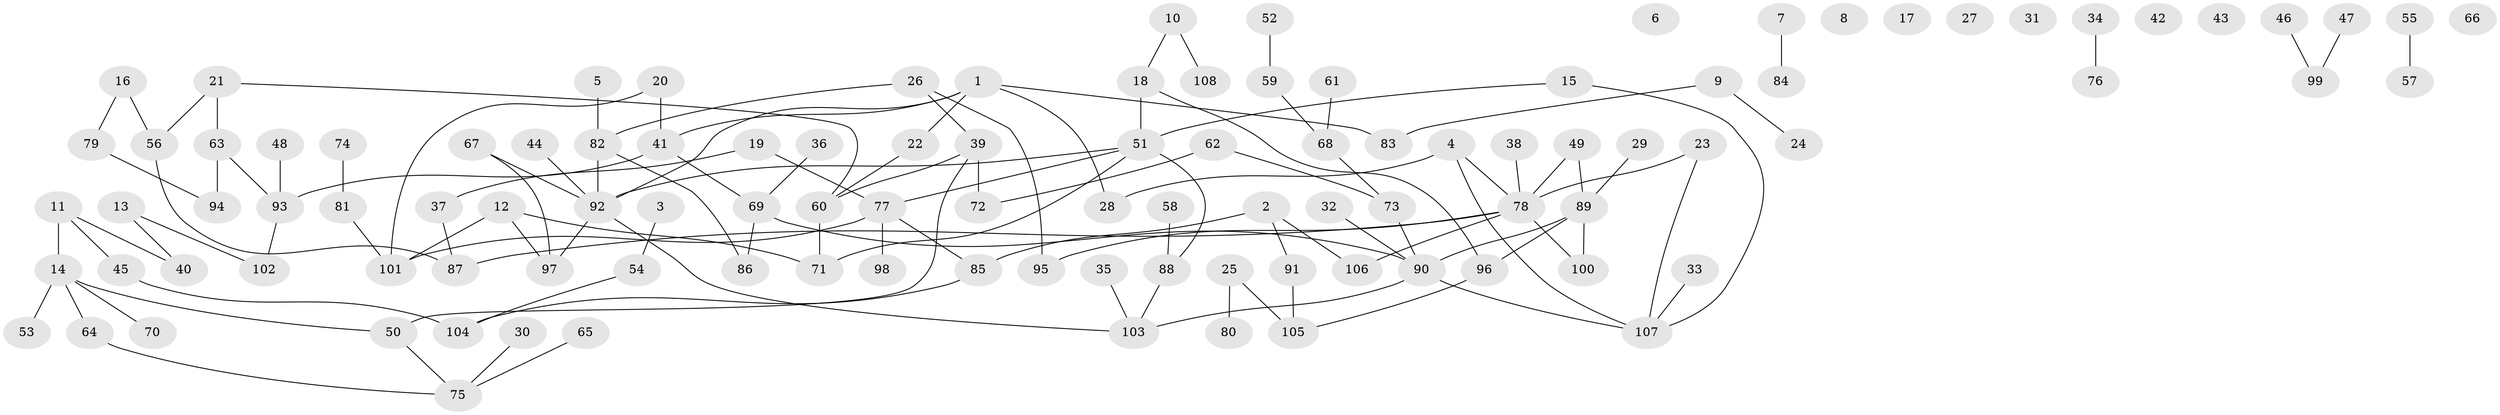 // coarse degree distribution, {5: 0.10666666666666667, 3: 0.13333333333333333, 1: 0.29333333333333333, 9: 0.013333333333333334, 0: 0.14666666666666667, 2: 0.21333333333333335, 4: 0.02666666666666667, 6: 0.04, 7: 0.013333333333333334, 8: 0.013333333333333334}
// Generated by graph-tools (version 1.1) at 2025/23/03/03/25 07:23:25]
// undirected, 108 vertices, 121 edges
graph export_dot {
graph [start="1"]
  node [color=gray90,style=filled];
  1;
  2;
  3;
  4;
  5;
  6;
  7;
  8;
  9;
  10;
  11;
  12;
  13;
  14;
  15;
  16;
  17;
  18;
  19;
  20;
  21;
  22;
  23;
  24;
  25;
  26;
  27;
  28;
  29;
  30;
  31;
  32;
  33;
  34;
  35;
  36;
  37;
  38;
  39;
  40;
  41;
  42;
  43;
  44;
  45;
  46;
  47;
  48;
  49;
  50;
  51;
  52;
  53;
  54;
  55;
  56;
  57;
  58;
  59;
  60;
  61;
  62;
  63;
  64;
  65;
  66;
  67;
  68;
  69;
  70;
  71;
  72;
  73;
  74;
  75;
  76;
  77;
  78;
  79;
  80;
  81;
  82;
  83;
  84;
  85;
  86;
  87;
  88;
  89;
  90;
  91;
  92;
  93;
  94;
  95;
  96;
  97;
  98;
  99;
  100;
  101;
  102;
  103;
  104;
  105;
  106;
  107;
  108;
  1 -- 22;
  1 -- 28;
  1 -- 41;
  1 -- 83;
  1 -- 92;
  2 -- 85;
  2 -- 91;
  2 -- 106;
  3 -- 54;
  4 -- 28;
  4 -- 78;
  4 -- 107;
  5 -- 82;
  7 -- 84;
  9 -- 24;
  9 -- 83;
  10 -- 18;
  10 -- 108;
  11 -- 14;
  11 -- 40;
  11 -- 45;
  12 -- 71;
  12 -- 97;
  12 -- 101;
  13 -- 40;
  13 -- 102;
  14 -- 50;
  14 -- 53;
  14 -- 64;
  14 -- 70;
  15 -- 51;
  15 -- 107;
  16 -- 56;
  16 -- 79;
  18 -- 51;
  18 -- 96;
  19 -- 37;
  19 -- 77;
  20 -- 41;
  20 -- 101;
  21 -- 56;
  21 -- 60;
  21 -- 63;
  22 -- 60;
  23 -- 78;
  23 -- 107;
  25 -- 80;
  25 -- 105;
  26 -- 39;
  26 -- 82;
  26 -- 95;
  29 -- 89;
  30 -- 75;
  32 -- 90;
  33 -- 107;
  34 -- 76;
  35 -- 103;
  36 -- 69;
  37 -- 87;
  38 -- 78;
  39 -- 50;
  39 -- 60;
  39 -- 72;
  41 -- 69;
  41 -- 93;
  44 -- 92;
  45 -- 104;
  46 -- 99;
  47 -- 99;
  48 -- 93;
  49 -- 78;
  49 -- 89;
  50 -- 75;
  51 -- 71;
  51 -- 77;
  51 -- 88;
  51 -- 92;
  52 -- 59;
  54 -- 104;
  55 -- 57;
  56 -- 87;
  58 -- 88;
  59 -- 68;
  60 -- 71;
  61 -- 68;
  62 -- 72;
  62 -- 73;
  63 -- 93;
  63 -- 94;
  64 -- 75;
  65 -- 75;
  67 -- 92;
  67 -- 97;
  68 -- 73;
  69 -- 86;
  69 -- 90;
  73 -- 90;
  74 -- 81;
  77 -- 85;
  77 -- 98;
  77 -- 101;
  78 -- 87;
  78 -- 95;
  78 -- 100;
  78 -- 106;
  79 -- 94;
  81 -- 101;
  82 -- 86;
  82 -- 92;
  85 -- 104;
  88 -- 103;
  89 -- 90;
  89 -- 96;
  89 -- 100;
  90 -- 103;
  90 -- 107;
  91 -- 105;
  92 -- 97;
  92 -- 103;
  93 -- 102;
  96 -- 105;
}
